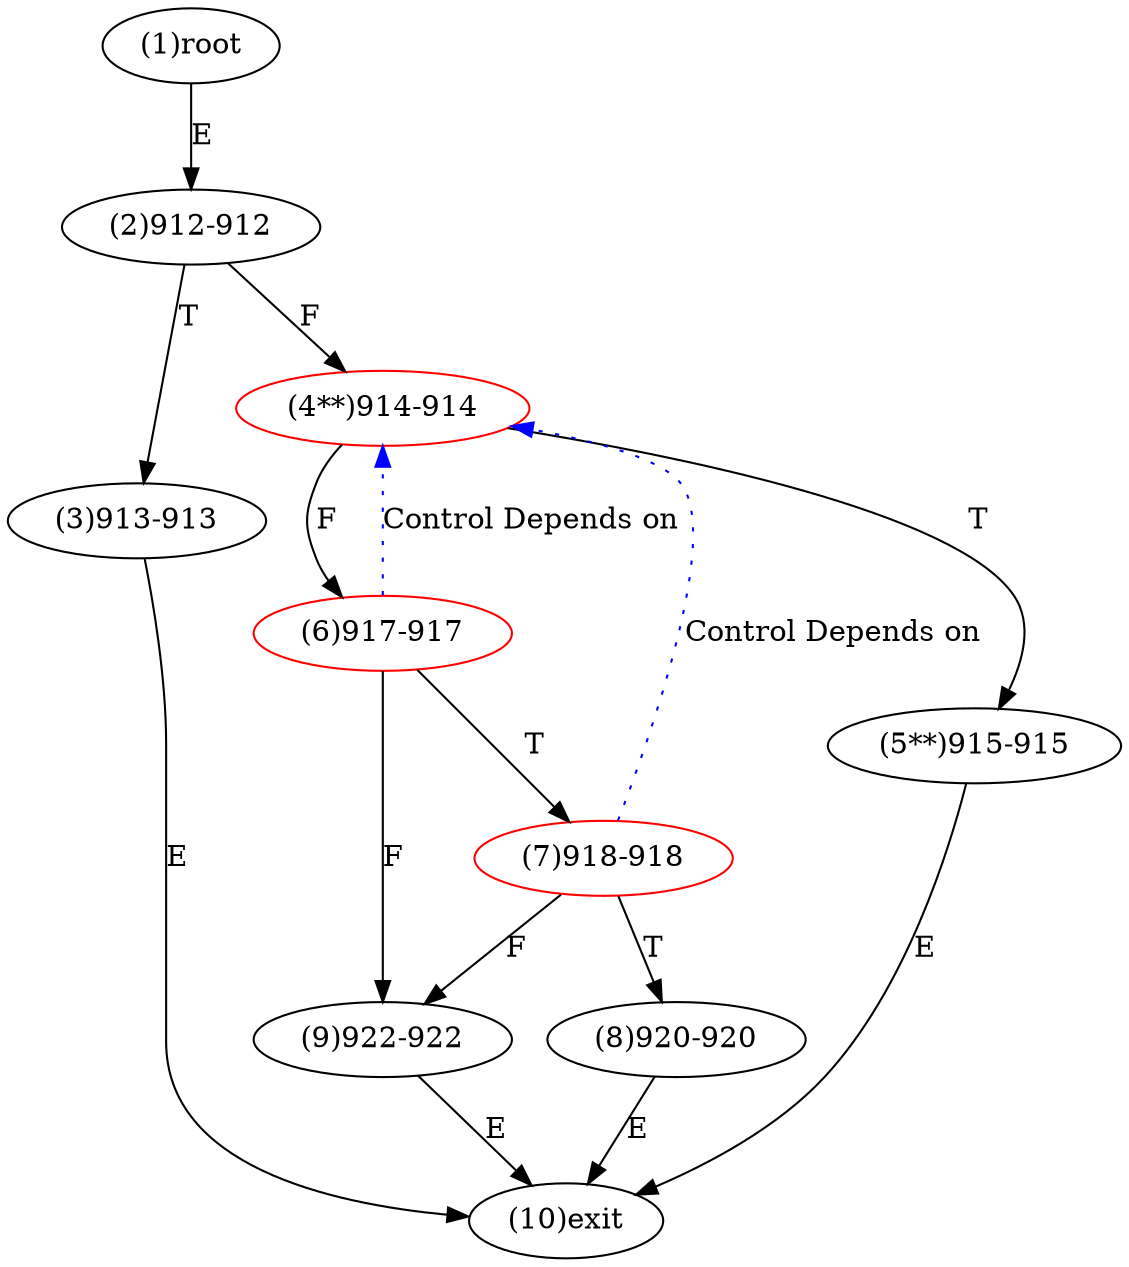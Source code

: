 digraph "" { 
1[ label="(1)root"];
2[ label="(2)912-912"];
3[ label="(3)913-913"];
4[ label="(4**)914-914",color=red];
5[ label="(5**)915-915"];
6[ label="(6)917-917",color=red];
7[ label="(7)918-918",color=red];
8[ label="(8)920-920"];
9[ label="(9)922-922"];
10[ label="(10)exit"];
1->2[ label="E"];
2->4[ label="F"];
2->3[ label="T"];
3->10[ label="E"];
4->6[ label="F"];
4->5[ label="T"];
5->10[ label="E"];
6->9[ label="F"];
6->7[ label="T"];
7->9[ label="F"];
7->8[ label="T"];
8->10[ label="E"];
9->10[ label="E"];
6->4[ color="blue" label="Control Depends on" style = dotted ];
7->4[ color="blue" label="Control Depends on" style = dotted ];
}